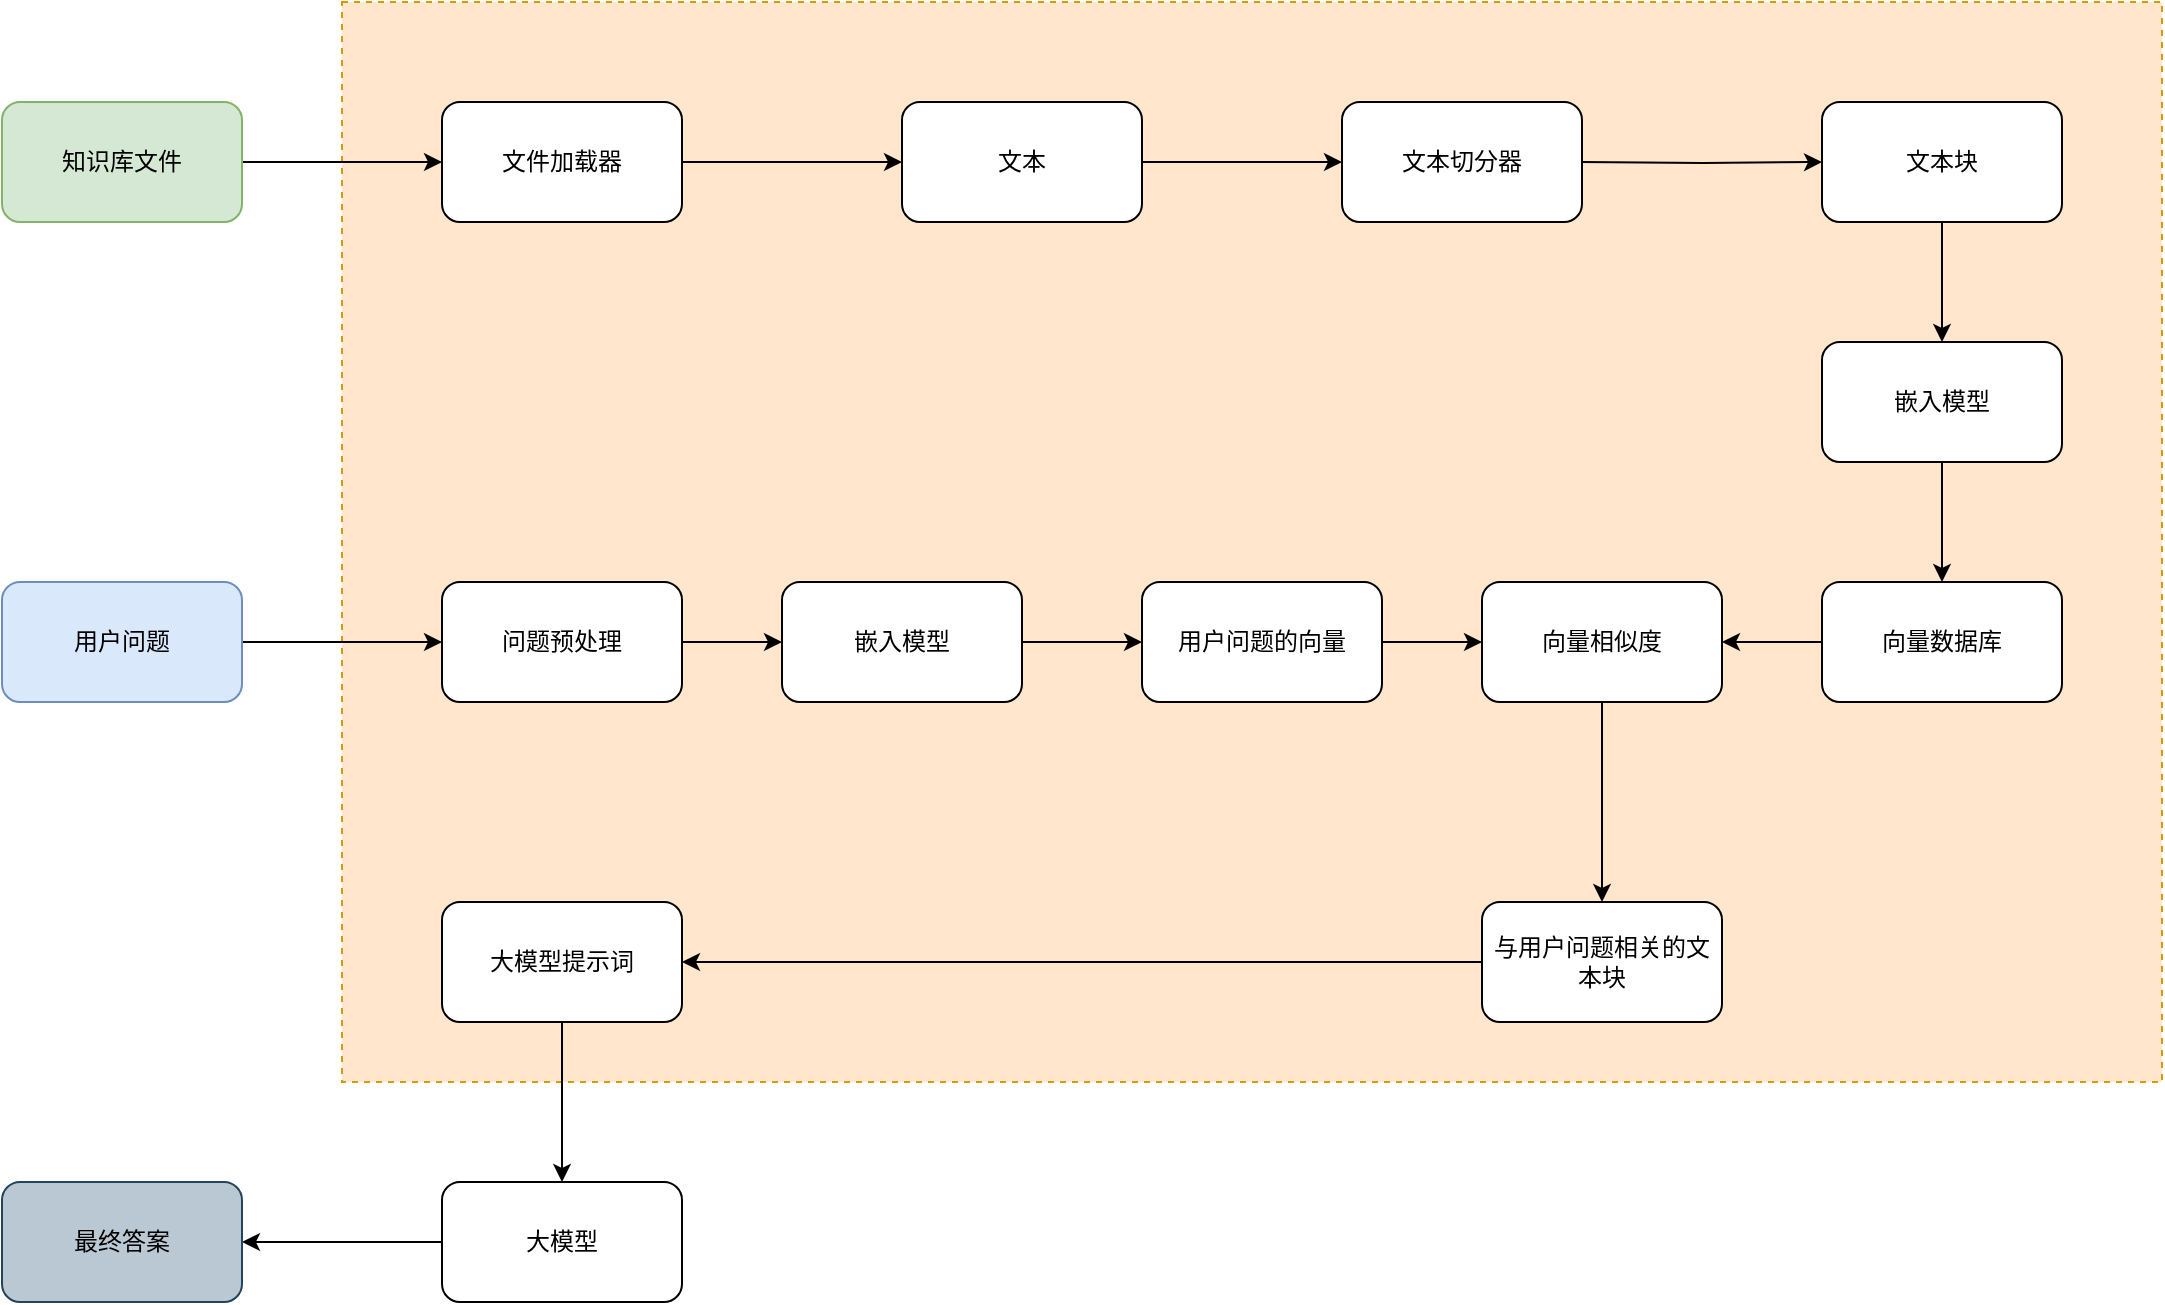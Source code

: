 <mxfile version="26.0.12">
  <diagram name="第 1 页" id="SWv9Z-fAIA3kH6SwFG8G">
    <mxGraphModel dx="1358" dy="721" grid="1" gridSize="10" guides="1" tooltips="1" connect="1" arrows="1" fold="1" page="1" pageScale="1" pageWidth="827" pageHeight="1169" math="0" shadow="0">
      <root>
        <mxCell id="0" />
        <mxCell id="1" parent="0" />
        <mxCell id="0al6cHxmsP-KippOrOrM-51" value="" style="rounded=0;whiteSpace=wrap;html=1;dashed=1;fillColor=#ffe6cc;strokeColor=#d79b00;" vertex="1" parent="1">
          <mxGeometry x="180" y="240" width="910" height="540" as="geometry" />
        </mxCell>
        <mxCell id="0al6cHxmsP-KippOrOrM-21" style="edgeStyle=orthogonalEdgeStyle;rounded=0;orthogonalLoop=1;jettySize=auto;html=1;entryX=0;entryY=0.5;entryDx=0;entryDy=0;" edge="1" parent="1" target="0al6cHxmsP-KippOrOrM-20">
          <mxGeometry relative="1" as="geometry">
            <mxPoint x="800" y="320" as="sourcePoint" />
          </mxGeometry>
        </mxCell>
        <mxCell id="0al6cHxmsP-KippOrOrM-1" value="文本切分器" style="rounded=1;whiteSpace=wrap;html=1;" vertex="1" parent="1">
          <mxGeometry x="680" y="290" width="120" height="60" as="geometry" />
        </mxCell>
        <mxCell id="0al6cHxmsP-KippOrOrM-5" value="" style="edgeStyle=orthogonalEdgeStyle;rounded=0;orthogonalLoop=1;jettySize=auto;html=1;exitX=1;exitY=0.5;exitDx=0;exitDy=0;" edge="1" parent="1" source="0al6cHxmsP-KippOrOrM-27" target="0al6cHxmsP-KippOrOrM-4">
          <mxGeometry relative="1" as="geometry">
            <mxPoint x="200" y="320" as="sourcePoint" />
          </mxGeometry>
        </mxCell>
        <mxCell id="0al6cHxmsP-KippOrOrM-4" value="文件加载器" style="rounded=1;whiteSpace=wrap;html=1;" vertex="1" parent="1">
          <mxGeometry x="230" y="290" width="120" height="60" as="geometry" />
        </mxCell>
        <mxCell id="0al6cHxmsP-KippOrOrM-50" value="" style="edgeStyle=orthogonalEdgeStyle;rounded=0;orthogonalLoop=1;jettySize=auto;html=1;" edge="1" parent="1" source="0al6cHxmsP-KippOrOrM-9" target="0al6cHxmsP-KippOrOrM-26">
          <mxGeometry relative="1" as="geometry" />
        </mxCell>
        <mxCell id="0al6cHxmsP-KippOrOrM-9" value="向量数据库" style="rounded=1;whiteSpace=wrap;html=1;" vertex="1" parent="1">
          <mxGeometry x="920" y="530" width="120" height="60" as="geometry" />
        </mxCell>
        <mxCell id="0al6cHxmsP-KippOrOrM-30" style="edgeStyle=orthogonalEdgeStyle;rounded=0;orthogonalLoop=1;jettySize=auto;html=1;exitX=1;exitY=0.5;exitDx=0;exitDy=0;entryX=0;entryY=0.5;entryDx=0;entryDy=0;" edge="1" parent="1" source="0al6cHxmsP-KippOrOrM-12" target="0al6cHxmsP-KippOrOrM-29">
          <mxGeometry relative="1" as="geometry" />
        </mxCell>
        <mxCell id="0al6cHxmsP-KippOrOrM-12" value="问题预处理" style="rounded=1;whiteSpace=wrap;html=1;" vertex="1" parent="1">
          <mxGeometry x="230" y="530" width="120" height="60" as="geometry" />
        </mxCell>
        <mxCell id="0al6cHxmsP-KippOrOrM-14" style="edgeStyle=orthogonalEdgeStyle;rounded=0;orthogonalLoop=1;jettySize=auto;html=1;entryX=0;entryY=0.5;entryDx=0;entryDy=0;exitX=1;exitY=0.5;exitDx=0;exitDy=0;" edge="1" parent="1" source="0al6cHxmsP-KippOrOrM-28" target="0al6cHxmsP-KippOrOrM-12">
          <mxGeometry relative="1" as="geometry">
            <mxPoint x="200" y="570.048" as="sourcePoint" />
          </mxGeometry>
        </mxCell>
        <mxCell id="0al6cHxmsP-KippOrOrM-16" style="edgeStyle=orthogonalEdgeStyle;rounded=0;orthogonalLoop=1;jettySize=auto;html=1;exitX=1;exitY=0.5;exitDx=0;exitDy=0;entryX=0;entryY=0.5;entryDx=0;entryDy=0;" edge="1" parent="1" source="0al6cHxmsP-KippOrOrM-4" target="0al6cHxmsP-KippOrOrM-18">
          <mxGeometry relative="1" as="geometry">
            <mxPoint x="458.16" y="194.24" as="targetPoint" />
          </mxGeometry>
        </mxCell>
        <mxCell id="0al6cHxmsP-KippOrOrM-44" style="edgeStyle=orthogonalEdgeStyle;rounded=0;orthogonalLoop=1;jettySize=auto;html=1;entryX=0;entryY=0.5;entryDx=0;entryDy=0;" edge="1" parent="1" source="0al6cHxmsP-KippOrOrM-18" target="0al6cHxmsP-KippOrOrM-1">
          <mxGeometry relative="1" as="geometry" />
        </mxCell>
        <mxCell id="0al6cHxmsP-KippOrOrM-18" value="文本" style="rounded=1;whiteSpace=wrap;html=1;" vertex="1" parent="1">
          <mxGeometry x="460" y="290" width="120" height="60" as="geometry" />
        </mxCell>
        <mxCell id="0al6cHxmsP-KippOrOrM-23" value="" style="edgeStyle=orthogonalEdgeStyle;rounded=0;orthogonalLoop=1;jettySize=auto;html=1;" edge="1" parent="1" source="0al6cHxmsP-KippOrOrM-20" target="0al6cHxmsP-KippOrOrM-22">
          <mxGeometry relative="1" as="geometry" />
        </mxCell>
        <mxCell id="0al6cHxmsP-KippOrOrM-20" value="文本块" style="rounded=1;whiteSpace=wrap;html=1;" vertex="1" parent="1">
          <mxGeometry x="920" y="290" width="120" height="60" as="geometry" />
        </mxCell>
        <mxCell id="0al6cHxmsP-KippOrOrM-24" value="" style="edgeStyle=orthogonalEdgeStyle;rounded=0;orthogonalLoop=1;jettySize=auto;html=1;" edge="1" parent="1" source="0al6cHxmsP-KippOrOrM-22" target="0al6cHxmsP-KippOrOrM-9">
          <mxGeometry relative="1" as="geometry" />
        </mxCell>
        <mxCell id="0al6cHxmsP-KippOrOrM-22" value="嵌入模型" style="rounded=1;whiteSpace=wrap;html=1;" vertex="1" parent="1">
          <mxGeometry x="920" y="410" width="120" height="60" as="geometry" />
        </mxCell>
        <mxCell id="0al6cHxmsP-KippOrOrM-47" value="" style="edgeStyle=orthogonalEdgeStyle;rounded=0;orthogonalLoop=1;jettySize=auto;html=1;" edge="1" parent="1" source="0al6cHxmsP-KippOrOrM-26" target="0al6cHxmsP-KippOrOrM-36">
          <mxGeometry relative="1" as="geometry" />
        </mxCell>
        <mxCell id="0al6cHxmsP-KippOrOrM-26" value="向量相似度" style="rounded=1;whiteSpace=wrap;html=1;" vertex="1" parent="1">
          <mxGeometry x="750" y="530" width="120" height="60" as="geometry" />
        </mxCell>
        <mxCell id="0al6cHxmsP-KippOrOrM-27" value="知识库文件" style="rounded=1;whiteSpace=wrap;html=1;fillColor=#d5e8d4;strokeColor=#82b366;" vertex="1" parent="1">
          <mxGeometry x="10" y="290" width="120" height="60" as="geometry" />
        </mxCell>
        <mxCell id="0al6cHxmsP-KippOrOrM-28" value="用户问题" style="rounded=1;whiteSpace=wrap;html=1;fillColor=#dae8fc;strokeColor=#6c8ebf;" vertex="1" parent="1">
          <mxGeometry x="10" y="530" width="120" height="60" as="geometry" />
        </mxCell>
        <mxCell id="0al6cHxmsP-KippOrOrM-32" value="" style="edgeStyle=orthogonalEdgeStyle;rounded=0;orthogonalLoop=1;jettySize=auto;html=1;" edge="1" parent="1" source="0al6cHxmsP-KippOrOrM-29" target="0al6cHxmsP-KippOrOrM-31">
          <mxGeometry relative="1" as="geometry" />
        </mxCell>
        <mxCell id="0al6cHxmsP-KippOrOrM-29" value="嵌入模型" style="rounded=1;whiteSpace=wrap;html=1;" vertex="1" parent="1">
          <mxGeometry x="400" y="530" width="120" height="60" as="geometry" />
        </mxCell>
        <mxCell id="0al6cHxmsP-KippOrOrM-45" value="" style="edgeStyle=orthogonalEdgeStyle;rounded=0;orthogonalLoop=1;jettySize=auto;html=1;" edge="1" parent="1" source="0al6cHxmsP-KippOrOrM-31" target="0al6cHxmsP-KippOrOrM-26">
          <mxGeometry relative="1" as="geometry" />
        </mxCell>
        <mxCell id="0al6cHxmsP-KippOrOrM-31" value="用户问题的向量" style="rounded=1;whiteSpace=wrap;html=1;" vertex="1" parent="1">
          <mxGeometry x="580" y="530" width="120" height="60" as="geometry" />
        </mxCell>
        <mxCell id="0al6cHxmsP-KippOrOrM-48" style="edgeStyle=orthogonalEdgeStyle;rounded=0;orthogonalLoop=1;jettySize=auto;html=1;exitX=0;exitY=0.5;exitDx=0;exitDy=0;entryX=1;entryY=0.5;entryDx=0;entryDy=0;" edge="1" parent="1" source="0al6cHxmsP-KippOrOrM-36" target="0al6cHxmsP-KippOrOrM-38">
          <mxGeometry relative="1" as="geometry" />
        </mxCell>
        <mxCell id="0al6cHxmsP-KippOrOrM-36" value="与用户问题相关的文本块" style="rounded=1;whiteSpace=wrap;html=1;" vertex="1" parent="1">
          <mxGeometry x="750" y="690" width="120" height="60" as="geometry" />
        </mxCell>
        <mxCell id="0al6cHxmsP-KippOrOrM-49" value="" style="edgeStyle=orthogonalEdgeStyle;rounded=0;orthogonalLoop=1;jettySize=auto;html=1;" edge="1" parent="1" source="0al6cHxmsP-KippOrOrM-38" target="0al6cHxmsP-KippOrOrM-40">
          <mxGeometry relative="1" as="geometry" />
        </mxCell>
        <mxCell id="0al6cHxmsP-KippOrOrM-38" value="大模型提示词" style="rounded=1;whiteSpace=wrap;html=1;" vertex="1" parent="1">
          <mxGeometry x="230" y="690" width="120" height="60" as="geometry" />
        </mxCell>
        <mxCell id="0al6cHxmsP-KippOrOrM-43" value="" style="edgeStyle=orthogonalEdgeStyle;rounded=0;orthogonalLoop=1;jettySize=auto;html=1;" edge="1" parent="1" source="0al6cHxmsP-KippOrOrM-40" target="0al6cHxmsP-KippOrOrM-42">
          <mxGeometry relative="1" as="geometry" />
        </mxCell>
        <mxCell id="0al6cHxmsP-KippOrOrM-40" value="大模型" style="rounded=1;whiteSpace=wrap;html=1;" vertex="1" parent="1">
          <mxGeometry x="230" y="830" width="120" height="60" as="geometry" />
        </mxCell>
        <mxCell id="0al6cHxmsP-KippOrOrM-42" value="最终答案" style="rounded=1;whiteSpace=wrap;html=1;fillColor=#bac8d3;strokeColor=#23445d;" vertex="1" parent="1">
          <mxGeometry x="10" y="830" width="120" height="60" as="geometry" />
        </mxCell>
      </root>
    </mxGraphModel>
  </diagram>
</mxfile>
